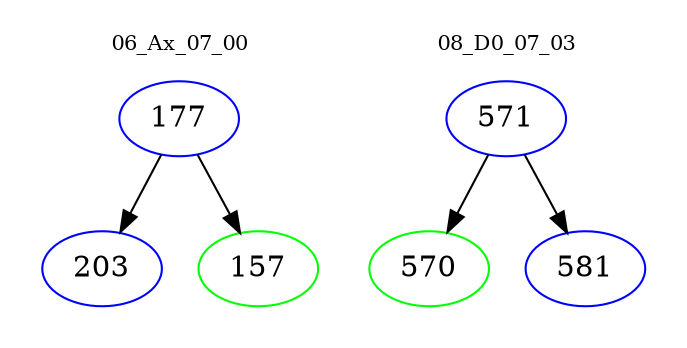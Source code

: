 digraph{
subgraph cluster_0 {
color = white
label = "06_Ax_07_00";
fontsize=10;
T0_177 [label="177", color="blue"]
T0_177 -> T0_203 [color="black"]
T0_203 [label="203", color="blue"]
T0_177 -> T0_157 [color="black"]
T0_157 [label="157", color="green"]
}
subgraph cluster_1 {
color = white
label = "08_D0_07_03";
fontsize=10;
T1_571 [label="571", color="blue"]
T1_571 -> T1_570 [color="black"]
T1_570 [label="570", color="green"]
T1_571 -> T1_581 [color="black"]
T1_581 [label="581", color="blue"]
}
}
